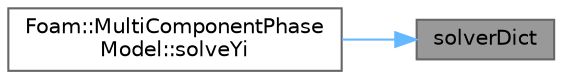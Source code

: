 digraph "solverDict"
{
 // LATEX_PDF_SIZE
  bgcolor="transparent";
  edge [fontname=Helvetica,fontsize=10,labelfontname=Helvetica,labelfontsize=10];
  node [fontname=Helvetica,fontsize=10,shape=box,height=0.2,width=0.4];
  rankdir="RL";
  Node1 [id="Node000001",label="solverDict",height=0.2,width=0.4,color="gray40", fillcolor="grey60", style="filled", fontcolor="black",tooltip=" "];
  Node1 -> Node2 [id="edge1_Node000001_Node000002",dir="back",color="steelblue1",style="solid",tooltip=" "];
  Node2 [id="Node000002",label="Foam::MultiComponentPhase\lModel::solveYi",height=0.2,width=0.4,color="grey40", fillcolor="white", style="filled",URL="$classFoam_1_1MultiComponentPhaseModel.html#a37f783e4a0e70fbbe9fdbffea391b2b4",tooltip=" "];
}
